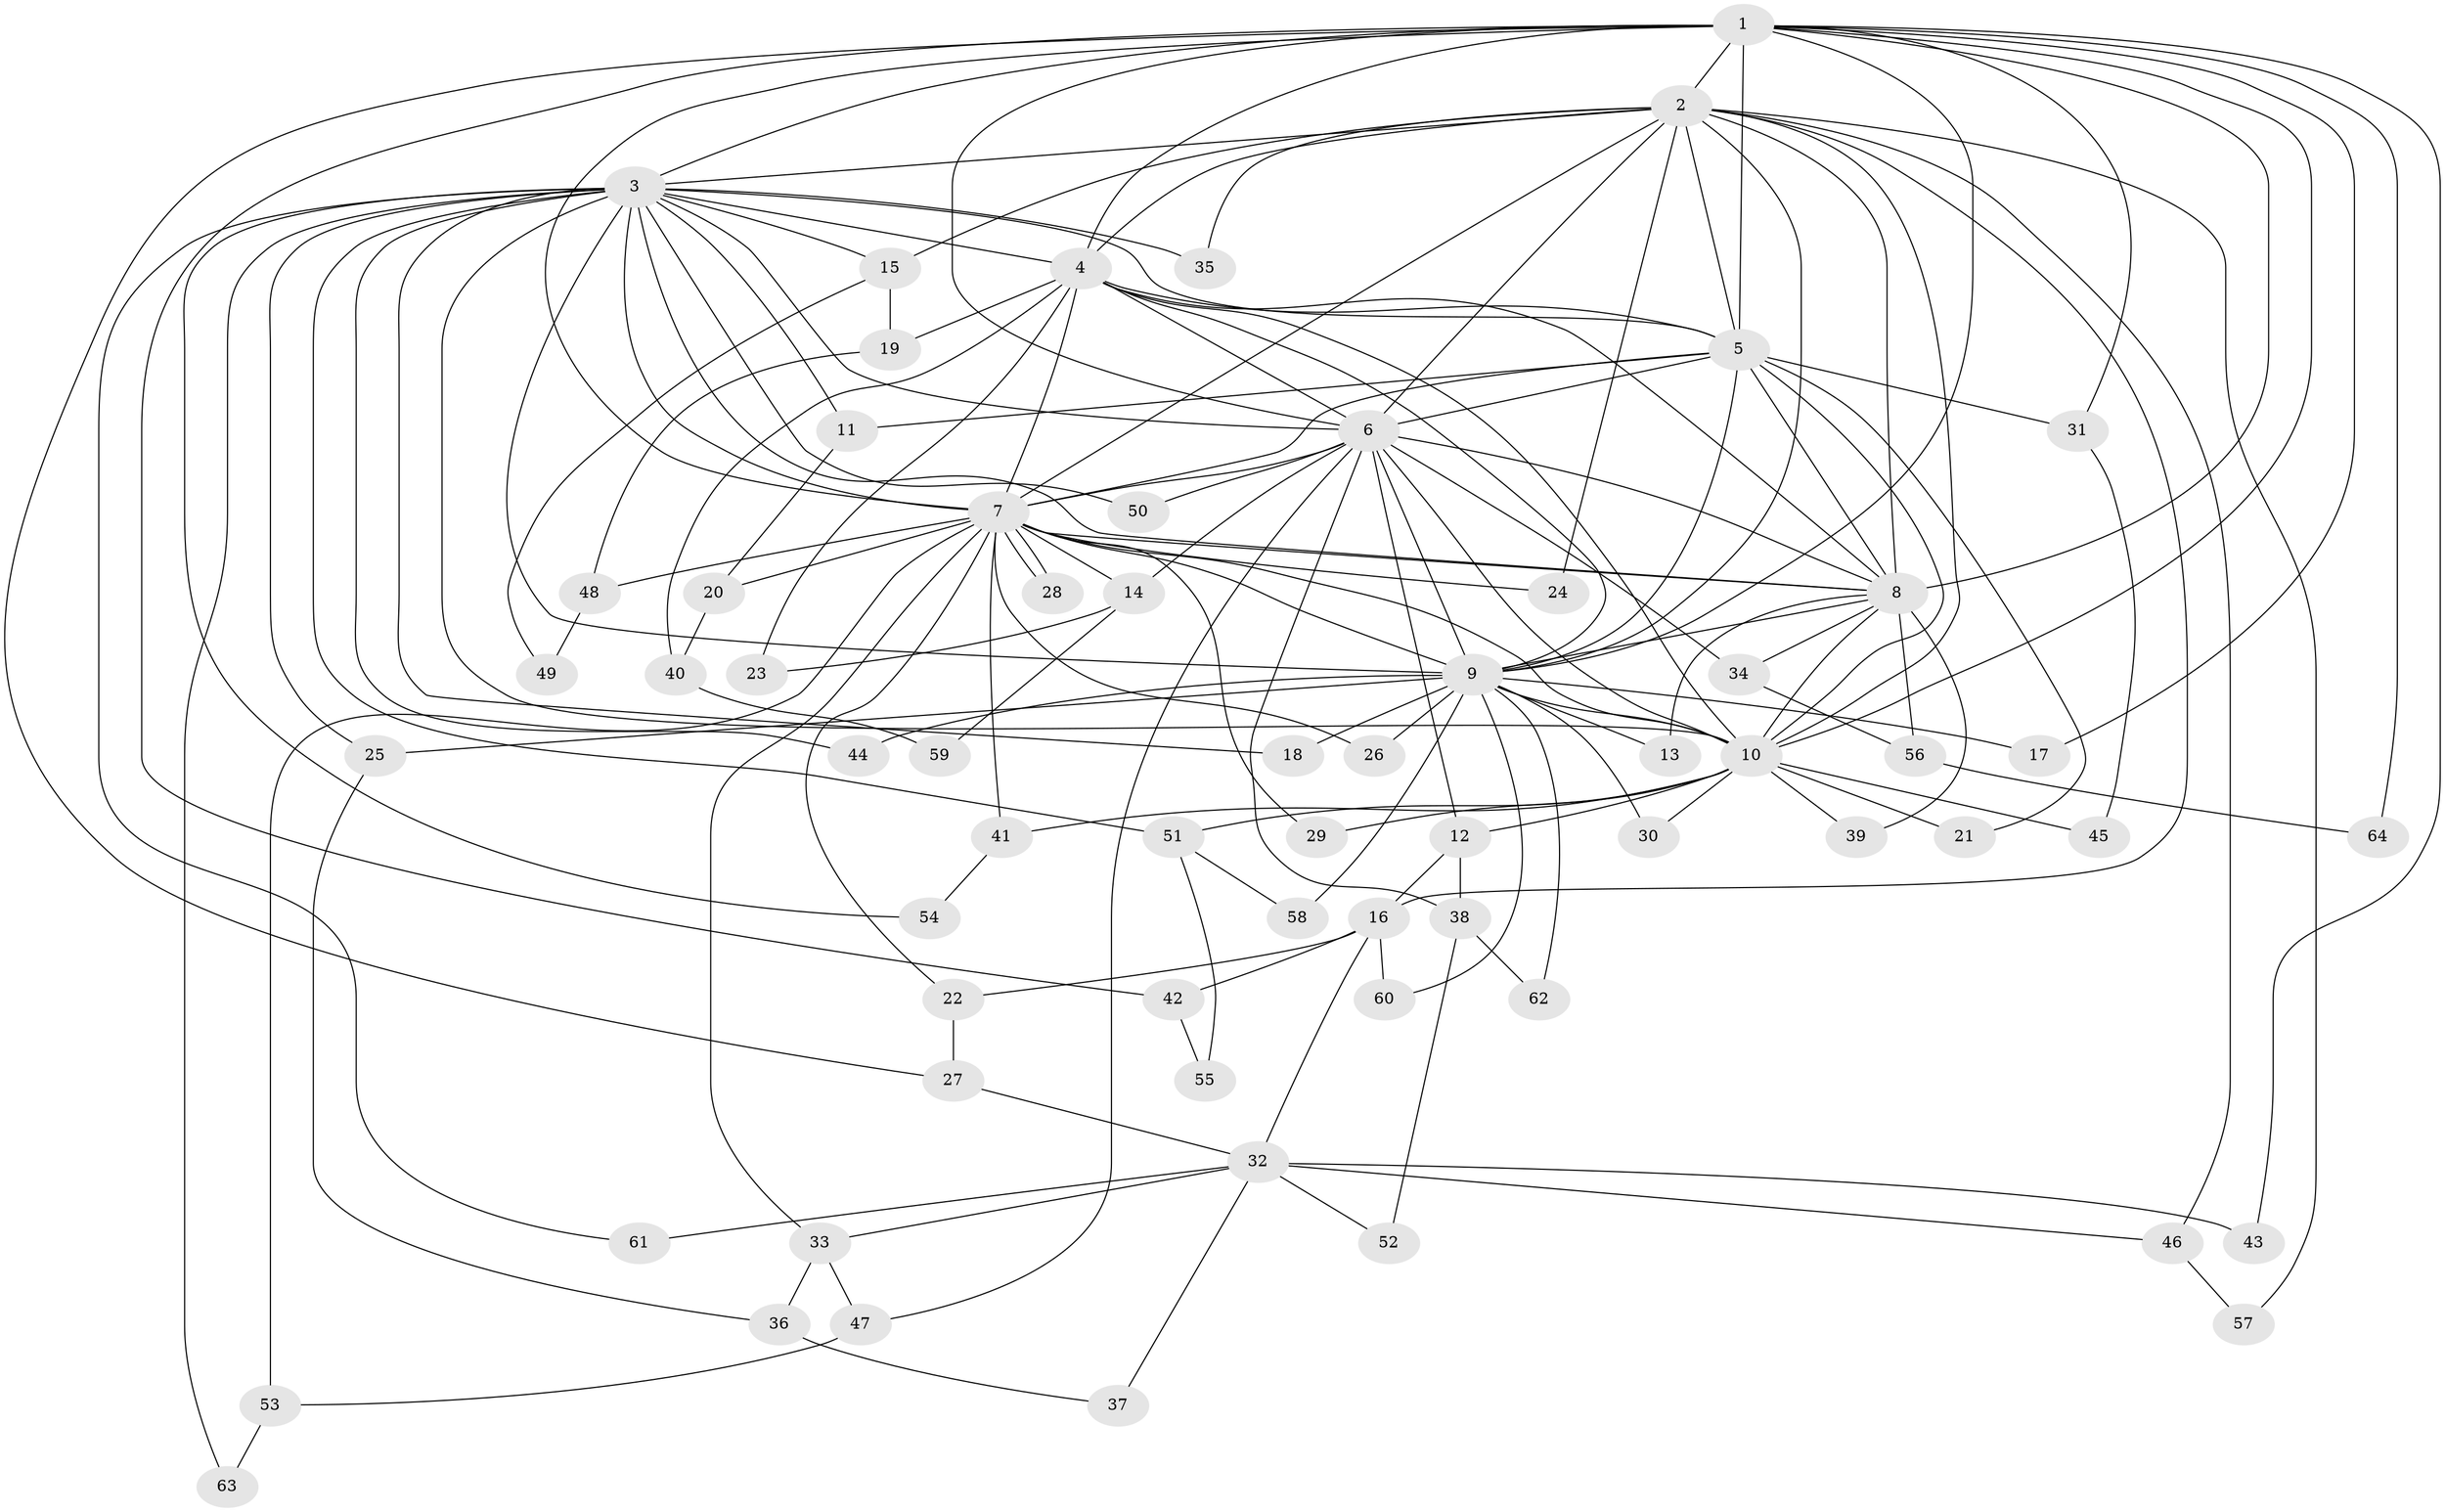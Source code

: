 // Generated by graph-tools (version 1.1) at 2025/49/03/09/25 03:49:37]
// undirected, 64 vertices, 153 edges
graph export_dot {
graph [start="1"]
  node [color=gray90,style=filled];
  1;
  2;
  3;
  4;
  5;
  6;
  7;
  8;
  9;
  10;
  11;
  12;
  13;
  14;
  15;
  16;
  17;
  18;
  19;
  20;
  21;
  22;
  23;
  24;
  25;
  26;
  27;
  28;
  29;
  30;
  31;
  32;
  33;
  34;
  35;
  36;
  37;
  38;
  39;
  40;
  41;
  42;
  43;
  44;
  45;
  46;
  47;
  48;
  49;
  50;
  51;
  52;
  53;
  54;
  55;
  56;
  57;
  58;
  59;
  60;
  61;
  62;
  63;
  64;
  1 -- 2;
  1 -- 3;
  1 -- 4;
  1 -- 5;
  1 -- 6;
  1 -- 7;
  1 -- 8;
  1 -- 9;
  1 -- 10;
  1 -- 17;
  1 -- 27;
  1 -- 31;
  1 -- 42;
  1 -- 43;
  1 -- 64;
  2 -- 3;
  2 -- 4;
  2 -- 5;
  2 -- 6;
  2 -- 7;
  2 -- 8;
  2 -- 9;
  2 -- 10;
  2 -- 15;
  2 -- 16;
  2 -- 24;
  2 -- 35;
  2 -- 46;
  2 -- 57;
  3 -- 4;
  3 -- 5;
  3 -- 6;
  3 -- 7;
  3 -- 8;
  3 -- 9;
  3 -- 10;
  3 -- 11;
  3 -- 15;
  3 -- 18;
  3 -- 25;
  3 -- 35;
  3 -- 44;
  3 -- 50;
  3 -- 51;
  3 -- 54;
  3 -- 61;
  3 -- 63;
  4 -- 5;
  4 -- 6;
  4 -- 7;
  4 -- 8;
  4 -- 9;
  4 -- 10;
  4 -- 19;
  4 -- 23;
  4 -- 40;
  5 -- 6;
  5 -- 7;
  5 -- 8;
  5 -- 9;
  5 -- 10;
  5 -- 11;
  5 -- 21;
  5 -- 31;
  6 -- 7;
  6 -- 8;
  6 -- 9;
  6 -- 10;
  6 -- 12;
  6 -- 14;
  6 -- 34;
  6 -- 38;
  6 -- 47;
  6 -- 50;
  7 -- 8;
  7 -- 9;
  7 -- 10;
  7 -- 14;
  7 -- 20;
  7 -- 22;
  7 -- 24;
  7 -- 26;
  7 -- 28;
  7 -- 28;
  7 -- 29;
  7 -- 33;
  7 -- 41;
  7 -- 48;
  7 -- 53;
  8 -- 9;
  8 -- 10;
  8 -- 13;
  8 -- 34;
  8 -- 39;
  8 -- 56;
  9 -- 10;
  9 -- 13;
  9 -- 17;
  9 -- 18;
  9 -- 25;
  9 -- 26;
  9 -- 30;
  9 -- 44;
  9 -- 58;
  9 -- 60;
  9 -- 62;
  10 -- 12;
  10 -- 21;
  10 -- 29;
  10 -- 30;
  10 -- 39;
  10 -- 41;
  10 -- 45;
  10 -- 51;
  11 -- 20;
  12 -- 16;
  12 -- 38;
  14 -- 23;
  14 -- 59;
  15 -- 19;
  15 -- 49;
  16 -- 22;
  16 -- 32;
  16 -- 42;
  16 -- 60;
  19 -- 48;
  20 -- 40;
  22 -- 27;
  25 -- 36;
  27 -- 32;
  31 -- 45;
  32 -- 33;
  32 -- 37;
  32 -- 43;
  32 -- 46;
  32 -- 52;
  32 -- 61;
  33 -- 36;
  33 -- 47;
  34 -- 56;
  36 -- 37;
  38 -- 52;
  38 -- 62;
  40 -- 59;
  41 -- 54;
  42 -- 55;
  46 -- 57;
  47 -- 53;
  48 -- 49;
  51 -- 55;
  51 -- 58;
  53 -- 63;
  56 -- 64;
}
